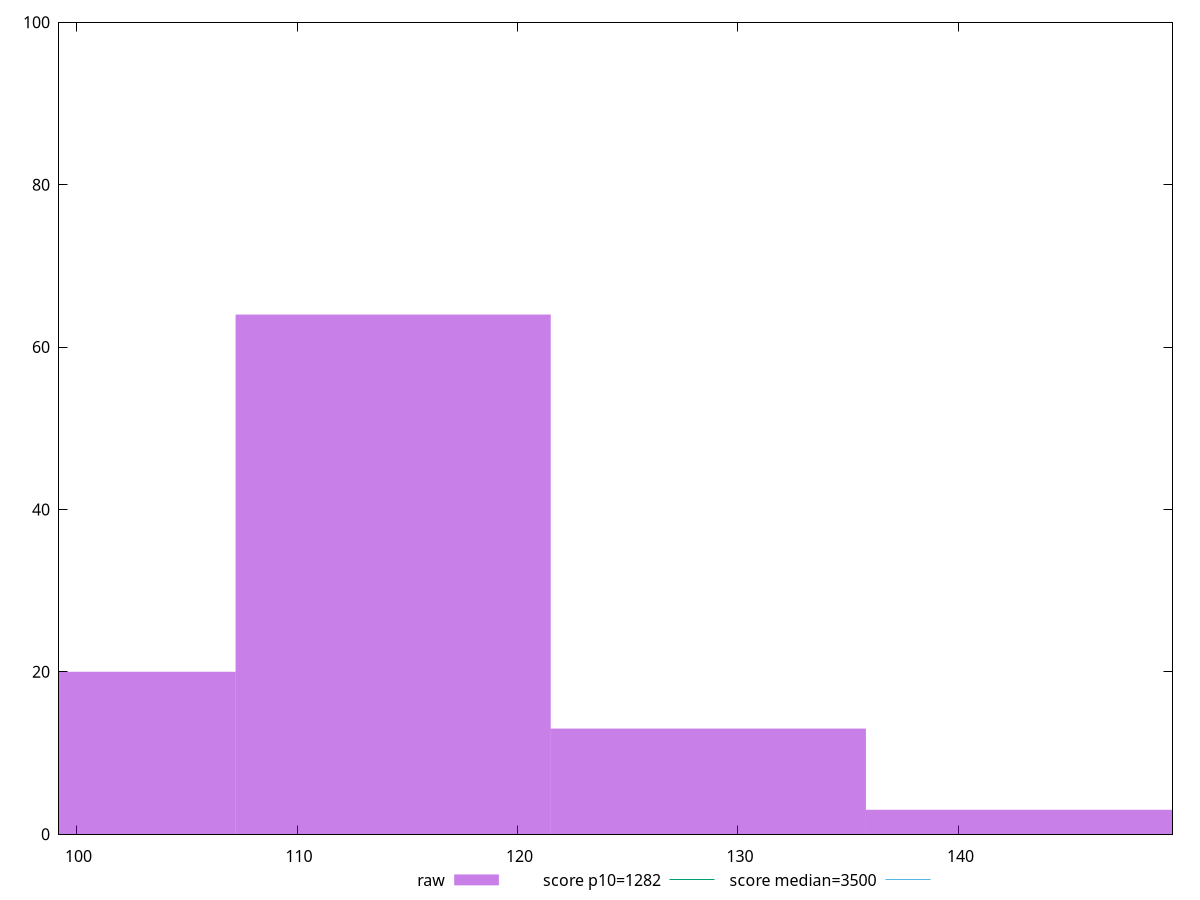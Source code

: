 reset

$raw <<EOF
114.36028938285189 64
100.0652532099954 20
128.65532555570837 13
142.95036172856487 3
EOF

set key outside below
set boxwidth 14.295036172856486
set xrange [99.20399999999998:149.7079999999999]
set yrange [0:100]
set trange [0:100]
set style fill transparent solid 0.5 noborder

set parametric
set terminal svg size 640, 490 enhanced background rgb 'white'
set output "report_00009_2021-02-08T22-37-41.559Z/bootup-time/samples/pages+cached+noadtech+nomedia/raw/histogram.svg"

plot $raw title "raw" with boxes, \
     1282,t title "score p10=1282", \
     3500,t title "score median=3500"

reset
